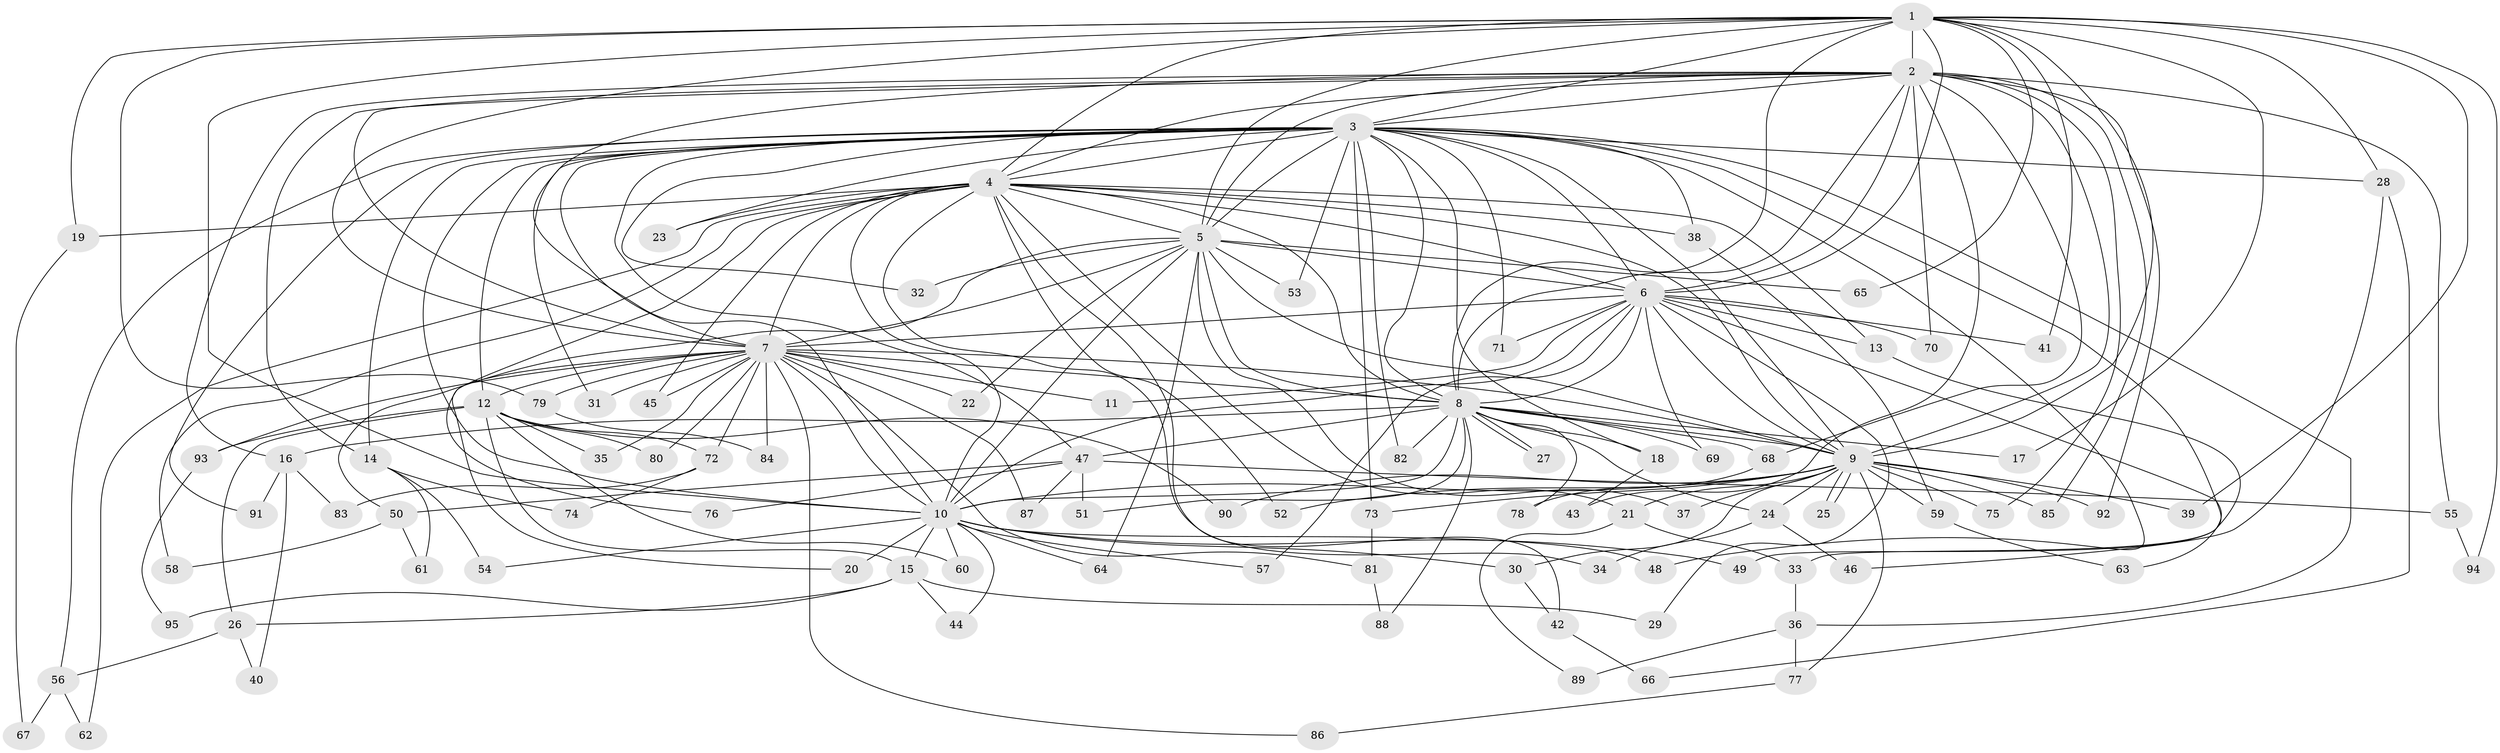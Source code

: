 // Generated by graph-tools (version 1.1) at 2025/01/03/09/25 03:01:25]
// undirected, 95 vertices, 215 edges
graph export_dot {
graph [start="1"]
  node [color=gray90,style=filled];
  1;
  2;
  3;
  4;
  5;
  6;
  7;
  8;
  9;
  10;
  11;
  12;
  13;
  14;
  15;
  16;
  17;
  18;
  19;
  20;
  21;
  22;
  23;
  24;
  25;
  26;
  27;
  28;
  29;
  30;
  31;
  32;
  33;
  34;
  35;
  36;
  37;
  38;
  39;
  40;
  41;
  42;
  43;
  44;
  45;
  46;
  47;
  48;
  49;
  50;
  51;
  52;
  53;
  54;
  55;
  56;
  57;
  58;
  59;
  60;
  61;
  62;
  63;
  64;
  65;
  66;
  67;
  68;
  69;
  70;
  71;
  72;
  73;
  74;
  75;
  76;
  77;
  78;
  79;
  80;
  81;
  82;
  83;
  84;
  85;
  86;
  87;
  88;
  89;
  90;
  91;
  92;
  93;
  94;
  95;
  1 -- 2;
  1 -- 3;
  1 -- 4;
  1 -- 5;
  1 -- 6;
  1 -- 7;
  1 -- 8;
  1 -- 9;
  1 -- 10;
  1 -- 17;
  1 -- 19;
  1 -- 28;
  1 -- 39;
  1 -- 41;
  1 -- 65;
  1 -- 79;
  1 -- 94;
  2 -- 3;
  2 -- 4;
  2 -- 5;
  2 -- 6;
  2 -- 7;
  2 -- 8;
  2 -- 9;
  2 -- 10;
  2 -- 14;
  2 -- 16;
  2 -- 43;
  2 -- 55;
  2 -- 68;
  2 -- 70;
  2 -- 75;
  2 -- 85;
  2 -- 92;
  3 -- 4;
  3 -- 5;
  3 -- 6;
  3 -- 7;
  3 -- 8;
  3 -- 9;
  3 -- 10;
  3 -- 12;
  3 -- 14;
  3 -- 18;
  3 -- 23;
  3 -- 28;
  3 -- 31;
  3 -- 32;
  3 -- 36;
  3 -- 38;
  3 -- 47;
  3 -- 48;
  3 -- 49;
  3 -- 53;
  3 -- 56;
  3 -- 71;
  3 -- 73;
  3 -- 82;
  3 -- 91;
  4 -- 5;
  4 -- 6;
  4 -- 7;
  4 -- 8;
  4 -- 9;
  4 -- 10;
  4 -- 13;
  4 -- 19;
  4 -- 21;
  4 -- 23;
  4 -- 34;
  4 -- 38;
  4 -- 42;
  4 -- 45;
  4 -- 52;
  4 -- 58;
  4 -- 62;
  4 -- 76;
  5 -- 6;
  5 -- 7;
  5 -- 8;
  5 -- 9;
  5 -- 10;
  5 -- 22;
  5 -- 32;
  5 -- 37;
  5 -- 50;
  5 -- 53;
  5 -- 64;
  5 -- 65;
  6 -- 7;
  6 -- 8;
  6 -- 9;
  6 -- 10;
  6 -- 11;
  6 -- 13;
  6 -- 29;
  6 -- 41;
  6 -- 57;
  6 -- 63;
  6 -- 69;
  6 -- 70;
  6 -- 71;
  7 -- 8;
  7 -- 9;
  7 -- 10;
  7 -- 11;
  7 -- 12;
  7 -- 20;
  7 -- 22;
  7 -- 31;
  7 -- 35;
  7 -- 45;
  7 -- 72;
  7 -- 79;
  7 -- 80;
  7 -- 81;
  7 -- 84;
  7 -- 86;
  7 -- 87;
  7 -- 93;
  8 -- 9;
  8 -- 10;
  8 -- 16;
  8 -- 17;
  8 -- 18;
  8 -- 24;
  8 -- 27;
  8 -- 27;
  8 -- 47;
  8 -- 51;
  8 -- 68;
  8 -- 69;
  8 -- 78;
  8 -- 82;
  8 -- 88;
  9 -- 10;
  9 -- 21;
  9 -- 24;
  9 -- 25;
  9 -- 25;
  9 -- 30;
  9 -- 37;
  9 -- 39;
  9 -- 52;
  9 -- 59;
  9 -- 73;
  9 -- 75;
  9 -- 77;
  9 -- 85;
  9 -- 90;
  9 -- 92;
  10 -- 15;
  10 -- 20;
  10 -- 30;
  10 -- 44;
  10 -- 48;
  10 -- 49;
  10 -- 54;
  10 -- 57;
  10 -- 60;
  10 -- 64;
  12 -- 15;
  12 -- 26;
  12 -- 35;
  12 -- 60;
  12 -- 72;
  12 -- 80;
  12 -- 90;
  12 -- 93;
  13 -- 33;
  14 -- 54;
  14 -- 61;
  14 -- 74;
  15 -- 26;
  15 -- 29;
  15 -- 44;
  15 -- 95;
  16 -- 40;
  16 -- 83;
  16 -- 91;
  18 -- 43;
  19 -- 67;
  21 -- 33;
  21 -- 89;
  24 -- 34;
  24 -- 46;
  26 -- 40;
  26 -- 56;
  28 -- 46;
  28 -- 66;
  30 -- 42;
  33 -- 36;
  36 -- 77;
  36 -- 89;
  38 -- 59;
  42 -- 66;
  47 -- 50;
  47 -- 51;
  47 -- 55;
  47 -- 76;
  47 -- 87;
  50 -- 58;
  50 -- 61;
  55 -- 94;
  56 -- 62;
  56 -- 67;
  59 -- 63;
  68 -- 78;
  72 -- 74;
  72 -- 83;
  73 -- 81;
  77 -- 86;
  79 -- 84;
  81 -- 88;
  93 -- 95;
}

